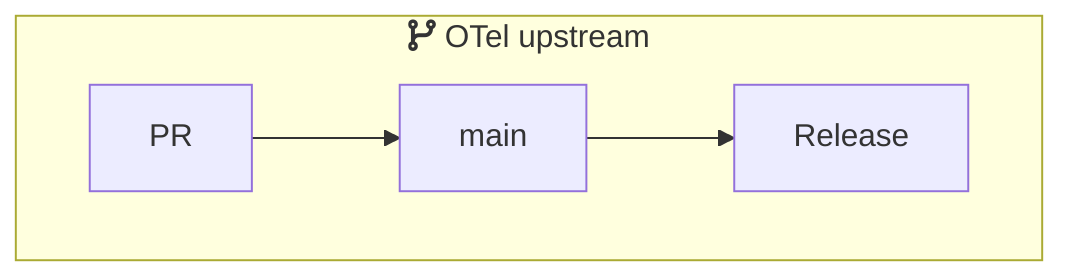 flowchart LR
    subgraph upstream ["fa:fa-code-branch OTel upstream"]
        direction LR
        PR --> main --> Release
    end

class PR,main,Release box;
class PR,main,Release rounded;
class upstream container;